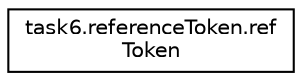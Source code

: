 digraph "Graphical Class Hierarchy"
{
  edge [fontname="Helvetica",fontsize="10",labelfontname="Helvetica",labelfontsize="10"];
  node [fontname="Helvetica",fontsize="10",shape=record];
  rankdir="LR";
  Node0 [label="task6.referenceToken.ref\lToken",height=0.2,width=0.4,color="black", fillcolor="white", style="filled",URL="$classtask6_1_1reference_token_1_1ref_token.html",tooltip="Class definitions to represent a whitespace-parsed token in the raw text file. "];
}
